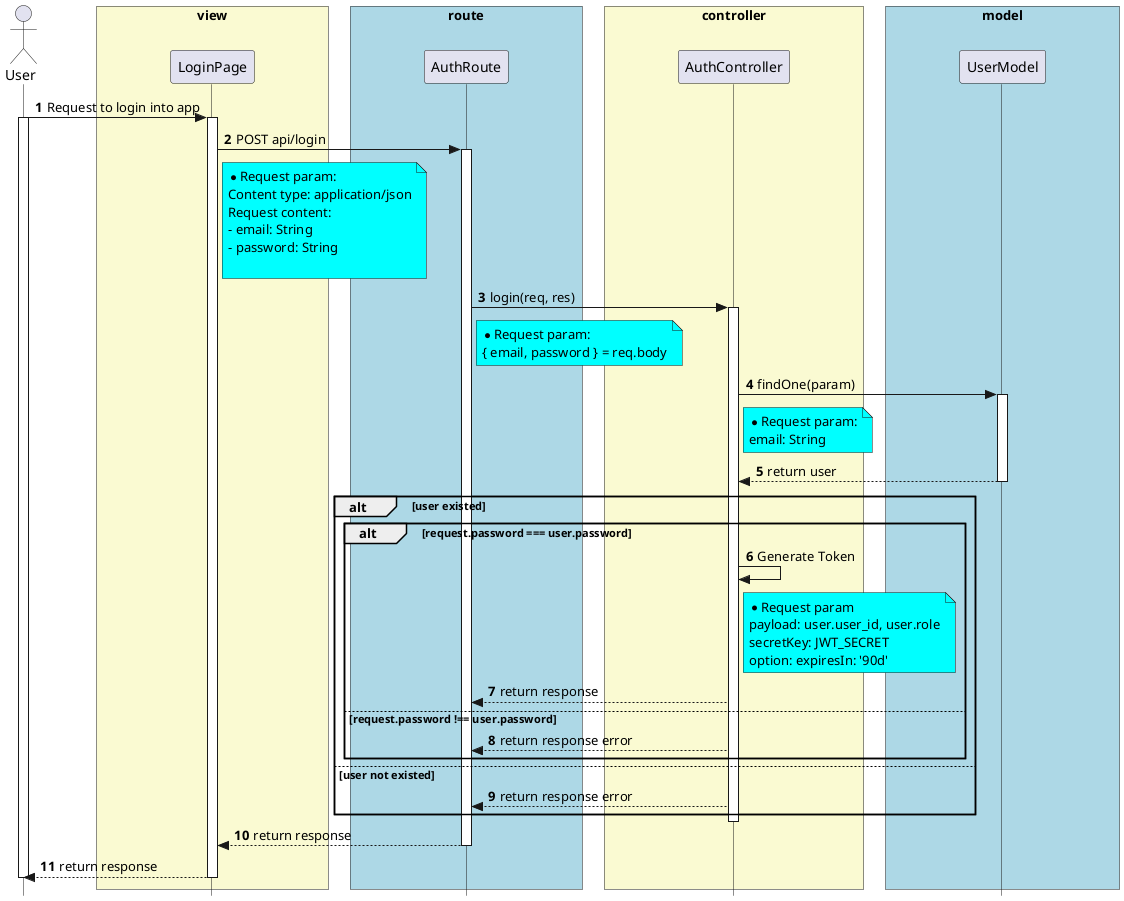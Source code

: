 
@startuml


skinparam style strictuml

skinparam lifelineStrategy solid

skinparam ParticipantPadding 70

skinparam BoxPadding 10

autonumber

actor User as User

box "view" #LightGoldenRodYellow

participant LoginPage as LoginPage

end box


box "route" #lightBlue

participant AuthRoute as AuthRoute

end box


box "controller" #LightGoldenRodYellow
participant AuthController as AuthController

end box


box "model" #lightBlue
participant UserModel as UserModel

end box


User -> LoginPage: Request to login into app
activate User
activate LoginPage

LoginPage -> AuthRoute: POST api/login
activate AuthRoute

note right of LoginPage #Aqua
* Request param:
Content type: application/json
Request content:
- email: String
- password: String

end note

AuthRoute -> AuthController: login(req, res)
activate AuthController

note right of AuthRoute #Aqua
* Request param:
{ email, password } = req.body
end note

AuthController -> UserModel: findOne(param)
note right of AuthController #Aqua
* Request param:
email: String
end note
activate UserModel 
UserModel --> AuthController: return user
deactivate UserModel
alt user existed

alt request.password === user.password 
AuthController -> AuthController: Generate Token
note right of AuthController #Aqua
* Request param
payload: user.user_id, user.role
secretKey: JWT_SECRET
option: expiresIn: '90d'
end note

AuthController --> AuthRoute: return response
' note left of AuthController #Aqua
' * Response params:
' - cookie
' - status
' - user
' end note

else request.password !== user.password 
AuthController --> AuthRoute: return response error

end

else user not existed
AuthController --> AuthRoute: return response error

end
deactivate AuthController

AuthRoute --> LoginPage: return response
deactivate AuthRoute
LoginPage --> User: return response
deactivate LoginPage
deactivate User

@enduml
